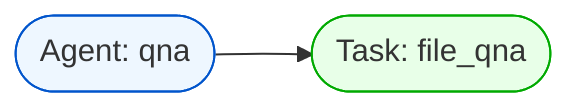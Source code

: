 flowchart LR
  qna(["Agent: qna"])
  class qna agent;
  classDef agent fill:#eef7ff,stroke:#05c;
  classDef tool fill:#f9f0d0,stroke:#b98;
  classDef task fill:#e8ffe8,stroke:#0a0;
  task_qna_file_qna(["Task: file_qna"])
  class task_qna_file_qna task;
  qna --> task_qna_file_qna
